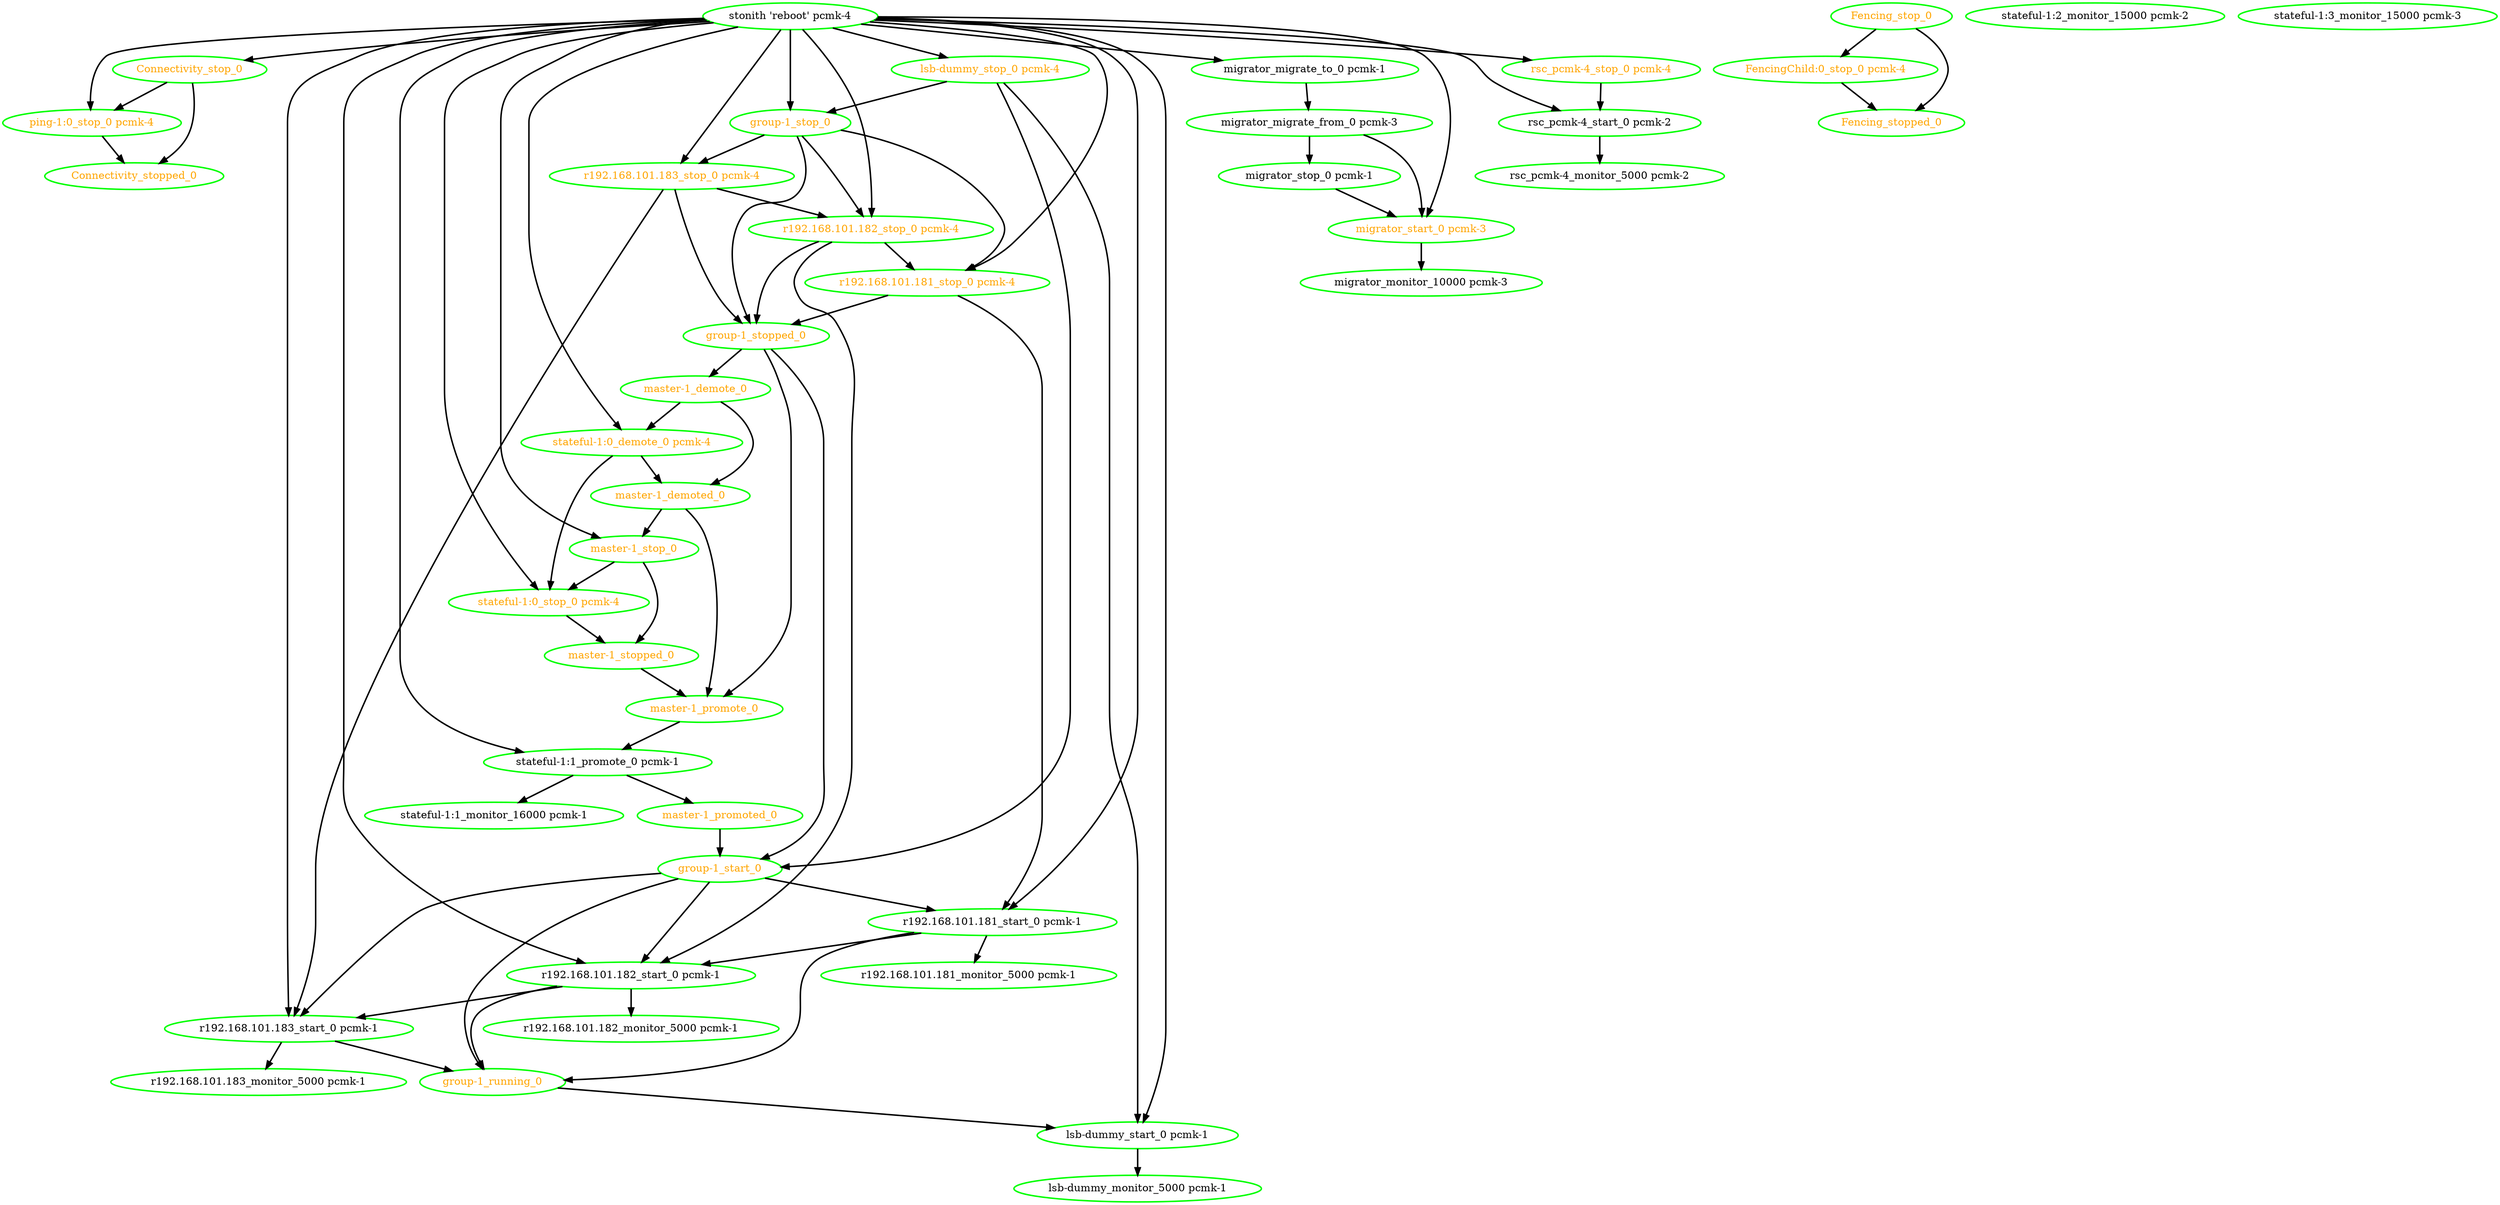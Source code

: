 digraph "g" {
"Connectivity_stop_0" -> "Connectivity_stopped_0" [ style = bold]
"Connectivity_stop_0" -> "ping-1:0_stop_0 pcmk-4" [ style = bold]
"Connectivity_stop_0" [ style=bold color="green" fontcolor="orange"]
"Connectivity_stopped_0" [ style=bold color="green" fontcolor="orange"]
"FencingChild:0_stop_0 pcmk-4" -> "Fencing_stopped_0" [ style = bold]
"FencingChild:0_stop_0 pcmk-4" [ style=bold color="green" fontcolor="orange"]
"Fencing_stop_0" -> "FencingChild:0_stop_0 pcmk-4" [ style = bold]
"Fencing_stop_0" -> "Fencing_stopped_0" [ style = bold]
"Fencing_stop_0" [ style=bold color="green" fontcolor="orange"]
"Fencing_stopped_0" [ style=bold color="green" fontcolor="orange"]
"group-1_running_0" -> "lsb-dummy_start_0 pcmk-1" [ style = bold]
"group-1_running_0" [ style=bold color="green" fontcolor="orange"]
"group-1_start_0" -> "group-1_running_0" [ style = bold]
"group-1_start_0" -> "r192.168.101.181_start_0 pcmk-1" [ style = bold]
"group-1_start_0" -> "r192.168.101.182_start_0 pcmk-1" [ style = bold]
"group-1_start_0" -> "r192.168.101.183_start_0 pcmk-1" [ style = bold]
"group-1_start_0" [ style=bold color="green" fontcolor="orange"]
"group-1_stop_0" -> "group-1_stopped_0" [ style = bold]
"group-1_stop_0" -> "r192.168.101.181_stop_0 pcmk-4" [ style = bold]
"group-1_stop_0" -> "r192.168.101.182_stop_0 pcmk-4" [ style = bold]
"group-1_stop_0" -> "r192.168.101.183_stop_0 pcmk-4" [ style = bold]
"group-1_stop_0" [ style=bold color="green" fontcolor="orange"]
"group-1_stopped_0" -> "group-1_start_0" [ style = bold]
"group-1_stopped_0" -> "master-1_demote_0" [ style = bold]
"group-1_stopped_0" -> "master-1_promote_0" [ style = bold]
"group-1_stopped_0" [ style=bold color="green" fontcolor="orange"]
"lsb-dummy_monitor_5000 pcmk-1" [ style=bold color="green" fontcolor="black"]
"lsb-dummy_start_0 pcmk-1" -> "lsb-dummy_monitor_5000 pcmk-1" [ style = bold]
"lsb-dummy_start_0 pcmk-1" [ style=bold color="green" fontcolor="black"]
"lsb-dummy_stop_0 pcmk-4" -> "group-1_start_0" [ style = bold]
"lsb-dummy_stop_0 pcmk-4" -> "group-1_stop_0" [ style = bold]
"lsb-dummy_stop_0 pcmk-4" -> "lsb-dummy_start_0 pcmk-1" [ style = bold]
"lsb-dummy_stop_0 pcmk-4" [ style=bold color="green" fontcolor="orange"]
"master-1_demote_0" -> "master-1_demoted_0" [ style = bold]
"master-1_demote_0" -> "stateful-1:0_demote_0 pcmk-4" [ style = bold]
"master-1_demote_0" [ style=bold color="green" fontcolor="orange"]
"master-1_demoted_0" -> "master-1_promote_0" [ style = bold]
"master-1_demoted_0" -> "master-1_stop_0" [ style = bold]
"master-1_demoted_0" [ style=bold color="green" fontcolor="orange"]
"master-1_promote_0" -> "stateful-1:1_promote_0 pcmk-1" [ style = bold]
"master-1_promote_0" [ style=bold color="green" fontcolor="orange"]
"master-1_promoted_0" -> "group-1_start_0" [ style = bold]
"master-1_promoted_0" [ style=bold color="green" fontcolor="orange"]
"master-1_stop_0" -> "master-1_stopped_0" [ style = bold]
"master-1_stop_0" -> "stateful-1:0_stop_0 pcmk-4" [ style = bold]
"master-1_stop_0" [ style=bold color="green" fontcolor="orange"]
"master-1_stopped_0" -> "master-1_promote_0" [ style = bold]
"master-1_stopped_0" [ style=bold color="green" fontcolor="orange"]
"migrator_migrate_from_0 pcmk-3" -> "migrator_start_0 pcmk-3" [ style = bold]
"migrator_migrate_from_0 pcmk-3" -> "migrator_stop_0 pcmk-1" [ style = bold]
"migrator_migrate_from_0 pcmk-3" [ style=bold color="green" fontcolor="black"]
"migrator_migrate_to_0 pcmk-1" -> "migrator_migrate_from_0 pcmk-3" [ style = bold]
"migrator_migrate_to_0 pcmk-1" [ style=bold color="green" fontcolor="black"]
"migrator_monitor_10000 pcmk-3" [ style=bold color="green" fontcolor="black"]
"migrator_start_0 pcmk-3" -> "migrator_monitor_10000 pcmk-3" [ style = bold]
"migrator_start_0 pcmk-3" [ style=bold color="green" fontcolor="orange"]
"migrator_stop_0 pcmk-1" -> "migrator_start_0 pcmk-3" [ style = bold]
"migrator_stop_0 pcmk-1" [ style=bold color="green" fontcolor="black"]
"ping-1:0_stop_0 pcmk-4" -> "Connectivity_stopped_0" [ style = bold]
"ping-1:0_stop_0 pcmk-4" [ style=bold color="green" fontcolor="orange"]
"r192.168.101.181_monitor_5000 pcmk-1" [ style=bold color="green" fontcolor="black"]
"r192.168.101.181_start_0 pcmk-1" -> "group-1_running_0" [ style = bold]
"r192.168.101.181_start_0 pcmk-1" -> "r192.168.101.181_monitor_5000 pcmk-1" [ style = bold]
"r192.168.101.181_start_0 pcmk-1" -> "r192.168.101.182_start_0 pcmk-1" [ style = bold]
"r192.168.101.181_start_0 pcmk-1" [ style=bold color="green" fontcolor="black"]
"r192.168.101.181_stop_0 pcmk-4" -> "group-1_stopped_0" [ style = bold]
"r192.168.101.181_stop_0 pcmk-4" -> "r192.168.101.181_start_0 pcmk-1" [ style = bold]
"r192.168.101.181_stop_0 pcmk-4" [ style=bold color="green" fontcolor="orange"]
"r192.168.101.182_monitor_5000 pcmk-1" [ style=bold color="green" fontcolor="black"]
"r192.168.101.182_start_0 pcmk-1" -> "group-1_running_0" [ style = bold]
"r192.168.101.182_start_0 pcmk-1" -> "r192.168.101.182_monitor_5000 pcmk-1" [ style = bold]
"r192.168.101.182_start_0 pcmk-1" -> "r192.168.101.183_start_0 pcmk-1" [ style = bold]
"r192.168.101.182_start_0 pcmk-1" [ style=bold color="green" fontcolor="black"]
"r192.168.101.182_stop_0 pcmk-4" -> "group-1_stopped_0" [ style = bold]
"r192.168.101.182_stop_0 pcmk-4" -> "r192.168.101.181_stop_0 pcmk-4" [ style = bold]
"r192.168.101.182_stop_0 pcmk-4" -> "r192.168.101.182_start_0 pcmk-1" [ style = bold]
"r192.168.101.182_stop_0 pcmk-4" [ style=bold color="green" fontcolor="orange"]
"r192.168.101.183_monitor_5000 pcmk-1" [ style=bold color="green" fontcolor="black"]
"r192.168.101.183_start_0 pcmk-1" -> "group-1_running_0" [ style = bold]
"r192.168.101.183_start_0 pcmk-1" -> "r192.168.101.183_monitor_5000 pcmk-1" [ style = bold]
"r192.168.101.183_start_0 pcmk-1" [ style=bold color="green" fontcolor="black"]
"r192.168.101.183_stop_0 pcmk-4" -> "group-1_stopped_0" [ style = bold]
"r192.168.101.183_stop_0 pcmk-4" -> "r192.168.101.182_stop_0 pcmk-4" [ style = bold]
"r192.168.101.183_stop_0 pcmk-4" -> "r192.168.101.183_start_0 pcmk-1" [ style = bold]
"r192.168.101.183_stop_0 pcmk-4" [ style=bold color="green" fontcolor="orange"]
"rsc_pcmk-4_monitor_5000 pcmk-2" [ style=bold color="green" fontcolor="black"]
"rsc_pcmk-4_start_0 pcmk-2" -> "rsc_pcmk-4_monitor_5000 pcmk-2" [ style = bold]
"rsc_pcmk-4_start_0 pcmk-2" [ style=bold color="green" fontcolor="black"]
"rsc_pcmk-4_stop_0 pcmk-4" -> "rsc_pcmk-4_start_0 pcmk-2" [ style = bold]
"rsc_pcmk-4_stop_0 pcmk-4" [ style=bold color="green" fontcolor="orange"]
"stateful-1:0_demote_0 pcmk-4" -> "master-1_demoted_0" [ style = bold]
"stateful-1:0_demote_0 pcmk-4" -> "stateful-1:0_stop_0 pcmk-4" [ style = bold]
"stateful-1:0_demote_0 pcmk-4" [ style=bold color="green" fontcolor="orange"]
"stateful-1:0_stop_0 pcmk-4" -> "master-1_stopped_0" [ style = bold]
"stateful-1:0_stop_0 pcmk-4" [ style=bold color="green" fontcolor="orange"]
"stateful-1:1_monitor_16000 pcmk-1" [ style=bold color="green" fontcolor="black"]
"stateful-1:1_promote_0 pcmk-1" -> "master-1_promoted_0" [ style = bold]
"stateful-1:1_promote_0 pcmk-1" -> "stateful-1:1_monitor_16000 pcmk-1" [ style = bold]
"stateful-1:1_promote_0 pcmk-1" [ style=bold color="green" fontcolor="black"]
"stateful-1:2_monitor_15000 pcmk-2" [ style=bold color="green" fontcolor="black"]
"stateful-1:3_monitor_15000 pcmk-3" [ style=bold color="green" fontcolor="black"]
"stonith 'reboot' pcmk-4" -> "Connectivity_stop_0" [ style = bold]
"stonith 'reboot' pcmk-4" -> "group-1_stop_0" [ style = bold]
"stonith 'reboot' pcmk-4" -> "lsb-dummy_start_0 pcmk-1" [ style = bold]
"stonith 'reboot' pcmk-4" -> "lsb-dummy_stop_0 pcmk-4" [ style = bold]
"stonith 'reboot' pcmk-4" -> "master-1_stop_0" [ style = bold]
"stonith 'reboot' pcmk-4" -> "migrator_migrate_to_0 pcmk-1" [ style = bold]
"stonith 'reboot' pcmk-4" -> "migrator_start_0 pcmk-3" [ style = bold]
"stonith 'reboot' pcmk-4" -> "ping-1:0_stop_0 pcmk-4" [ style = bold]
"stonith 'reboot' pcmk-4" -> "r192.168.101.181_start_0 pcmk-1" [ style = bold]
"stonith 'reboot' pcmk-4" -> "r192.168.101.181_stop_0 pcmk-4" [ style = bold]
"stonith 'reboot' pcmk-4" -> "r192.168.101.182_start_0 pcmk-1" [ style = bold]
"stonith 'reboot' pcmk-4" -> "r192.168.101.182_stop_0 pcmk-4" [ style = bold]
"stonith 'reboot' pcmk-4" -> "r192.168.101.183_start_0 pcmk-1" [ style = bold]
"stonith 'reboot' pcmk-4" -> "r192.168.101.183_stop_0 pcmk-4" [ style = bold]
"stonith 'reboot' pcmk-4" -> "rsc_pcmk-4_start_0 pcmk-2" [ style = bold]
"stonith 'reboot' pcmk-4" -> "rsc_pcmk-4_stop_0 pcmk-4" [ style = bold]
"stonith 'reboot' pcmk-4" -> "stateful-1:0_demote_0 pcmk-4" [ style = bold]
"stonith 'reboot' pcmk-4" -> "stateful-1:0_stop_0 pcmk-4" [ style = bold]
"stonith 'reboot' pcmk-4" -> "stateful-1:1_promote_0 pcmk-1" [ style = bold]
"stonith 'reboot' pcmk-4" [ style=bold color="green" fontcolor="black"]
}
